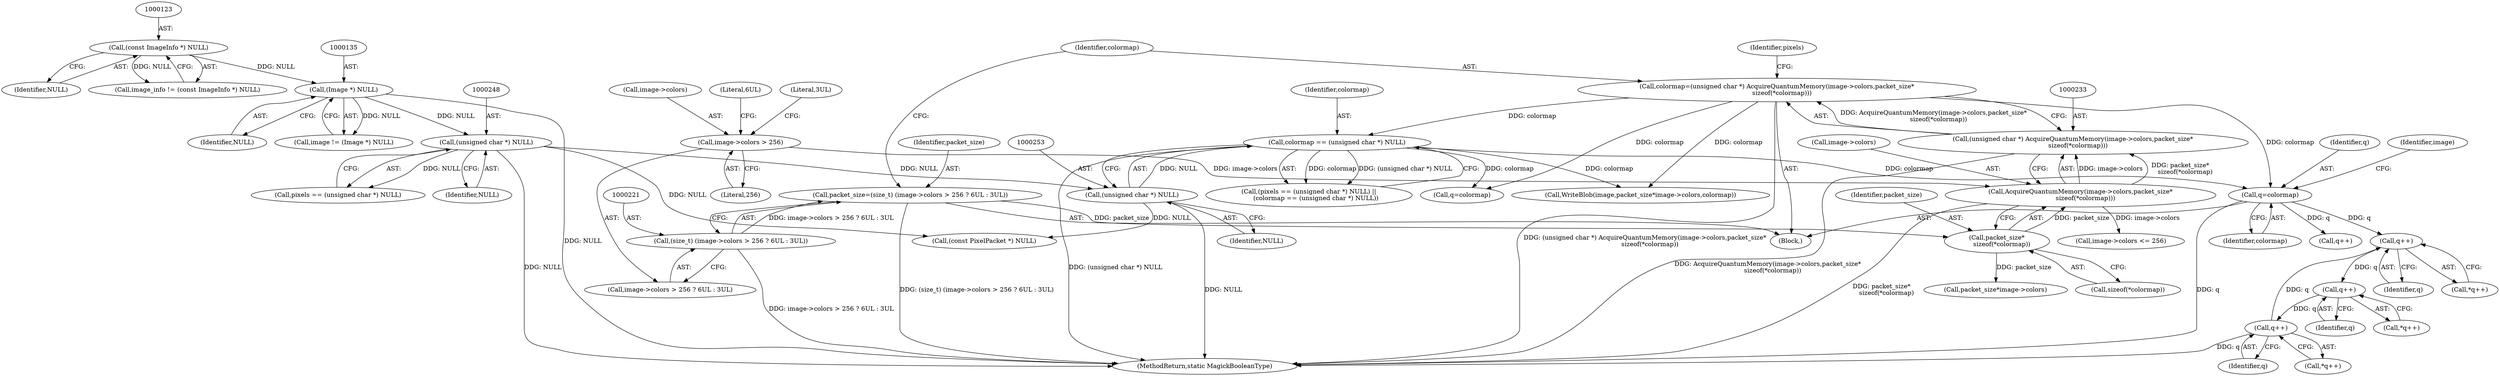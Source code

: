 digraph "0_ImageMagick_6233ef75bb973745ab1092b59aea8fe316f09074@pointer" {
"1000286" [label="(Call,q++)"];
"1000314" [label="(Call,q++)"];
"1000300" [label="(Call,q++)"];
"1000286" [label="(Call,q++)"];
"1000261" [label="(Call,q=colormap)"];
"1000250" [label="(Call,colormap == (unsigned char *) NULL)"];
"1000230" [label="(Call,colormap=(unsigned char *) AcquireQuantumMemory(image->colors,packet_size*\n     sizeof(*colormap)))"];
"1000232" [label="(Call,(unsigned char *) AcquireQuantumMemory(image->colors,packet_size*\n     sizeof(*colormap)))"];
"1000234" [label="(Call,AcquireQuantumMemory(image->colors,packet_size*\n     sizeof(*colormap)))"];
"1000223" [label="(Call,image->colors > 256)"];
"1000238" [label="(Call,packet_size*\n     sizeof(*colormap))"];
"1000218" [label="(Call,packet_size=(size_t) (image->colors > 256 ? 6UL : 3UL))"];
"1000220" [label="(Call,(size_t) (image->colors > 256 ? 6UL : 3UL))"];
"1000252" [label="(Call,(unsigned char *) NULL)"];
"1000247" [label="(Call,(unsigned char *) NULL)"];
"1000134" [label="(Call,(Image *) NULL)"];
"1000122" [label="(Call,(const ImageInfo *) NULL)"];
"1000441" [label="(Call,packet_size*image->colors)"];
"1000232" [label="(Call,(unsigned char *) AcquireQuantumMemory(image->colors,packet_size*\n     sizeof(*colormap)))"];
"1000134" [label="(Call,(Image *) NULL)"];
"1000263" [label="(Identifier,colormap)"];
"1000286" [label="(Call,q++)"];
"1000561" [label="(MethodReturn,static MagickBooleanType)"];
"1000136" [label="(Identifier,NULL)"];
"1000227" [label="(Literal,256)"];
"1000224" [label="(Call,image->colors)"];
"1000228" [label="(Literal,6UL)"];
"1000239" [label="(Identifier,packet_size)"];
"1000484" [label="(Call,(const PixelPacket *) NULL)"];
"1000315" [label="(Identifier,q)"];
"1000219" [label="(Identifier,packet_size)"];
"1000285" [label="(Call,*q++)"];
"1000439" [label="(Call,WriteBlob(image,packet_size*image->colors,colormap))"];
"1000107" [label="(Block,)"];
"1000245" [label="(Call,pixels == (unsigned char *) NULL)"];
"1000229" [label="(Literal,3UL)"];
"1000252" [label="(Call,(unsigned char *) NULL)"];
"1000262" [label="(Identifier,q)"];
"1000240" [label="(Call,sizeof(*colormap))"];
"1000230" [label="(Call,colormap=(unsigned char *) AcquireQuantumMemory(image->colors,packet_size*\n     sizeof(*colormap)))"];
"1000246" [label="(Identifier,pixels)"];
"1000314" [label="(Call,q++)"];
"1000132" [label="(Call,image != (Image *) NULL)"];
"1000120" [label="(Call,image_info != (const ImageInfo *) NULL)"];
"1000261" [label="(Call,q=colormap)"];
"1000234" [label="(Call,AcquireQuantumMemory(image->colors,packet_size*\n     sizeof(*colormap)))"];
"1000235" [label="(Call,image->colors)"];
"1000124" [label="(Identifier,NULL)"];
"1000247" [label="(Call,(unsigned char *) NULL)"];
"1000220" [label="(Call,(size_t) (image->colors > 256 ? 6UL : 3UL))"];
"1000287" [label="(Identifier,q)"];
"1000313" [label="(Call,*q++)"];
"1000231" [label="(Identifier,colormap)"];
"1000343" [label="(Call,q++)"];
"1000301" [label="(Identifier,q)"];
"1000238" [label="(Call,packet_size*\n     sizeof(*colormap))"];
"1000251" [label="(Identifier,colormap)"];
"1000244" [label="(Call,(pixels == (unsigned char *) NULL) ||\n       (colormap == (unsigned char *) NULL))"];
"1000222" [label="(Call,image->colors > 256 ? 6UL : 3UL)"];
"1000218" [label="(Call,packet_size=(size_t) (image->colors > 256 ? 6UL : 3UL))"];
"1000250" [label="(Call,colormap == (unsigned char *) NULL)"];
"1000223" [label="(Call,image->colors > 256)"];
"1000122" [label="(Call,(const ImageInfo *) NULL)"];
"1000249" [label="(Identifier,NULL)"];
"1000267" [label="(Identifier,image)"];
"1000300" [label="(Call,q++)"];
"1000299" [label="(Call,*q++)"];
"1000265" [label="(Call,image->colors <= 256)"];
"1000254" [label="(Identifier,NULL)"];
"1000258" [label="(Call,q=colormap)"];
"1000286" -> "1000285"  [label="AST: "];
"1000286" -> "1000287"  [label="CFG: "];
"1000287" -> "1000286"  [label="AST: "];
"1000285" -> "1000286"  [label="CFG: "];
"1000314" -> "1000286"  [label="DDG: q"];
"1000261" -> "1000286"  [label="DDG: q"];
"1000286" -> "1000300"  [label="DDG: q"];
"1000314" -> "1000313"  [label="AST: "];
"1000314" -> "1000315"  [label="CFG: "];
"1000315" -> "1000314"  [label="AST: "];
"1000313" -> "1000314"  [label="CFG: "];
"1000314" -> "1000561"  [label="DDG: q"];
"1000300" -> "1000314"  [label="DDG: q"];
"1000300" -> "1000299"  [label="AST: "];
"1000300" -> "1000301"  [label="CFG: "];
"1000301" -> "1000300"  [label="AST: "];
"1000299" -> "1000300"  [label="CFG: "];
"1000261" -> "1000107"  [label="AST: "];
"1000261" -> "1000263"  [label="CFG: "];
"1000262" -> "1000261"  [label="AST: "];
"1000263" -> "1000261"  [label="AST: "];
"1000267" -> "1000261"  [label="CFG: "];
"1000261" -> "1000561"  [label="DDG: q"];
"1000250" -> "1000261"  [label="DDG: colormap"];
"1000230" -> "1000261"  [label="DDG: colormap"];
"1000261" -> "1000343"  [label="DDG: q"];
"1000250" -> "1000244"  [label="AST: "];
"1000250" -> "1000252"  [label="CFG: "];
"1000251" -> "1000250"  [label="AST: "];
"1000252" -> "1000250"  [label="AST: "];
"1000244" -> "1000250"  [label="CFG: "];
"1000250" -> "1000561"  [label="DDG: (unsigned char *) NULL"];
"1000250" -> "1000244"  [label="DDG: colormap"];
"1000250" -> "1000244"  [label="DDG: (unsigned char *) NULL"];
"1000230" -> "1000250"  [label="DDG: colormap"];
"1000252" -> "1000250"  [label="DDG: NULL"];
"1000250" -> "1000258"  [label="DDG: colormap"];
"1000250" -> "1000439"  [label="DDG: colormap"];
"1000230" -> "1000107"  [label="AST: "];
"1000230" -> "1000232"  [label="CFG: "];
"1000231" -> "1000230"  [label="AST: "];
"1000232" -> "1000230"  [label="AST: "];
"1000246" -> "1000230"  [label="CFG: "];
"1000230" -> "1000561"  [label="DDG: (unsigned char *) AcquireQuantumMemory(image->colors,packet_size*\n     sizeof(*colormap))"];
"1000232" -> "1000230"  [label="DDG: AcquireQuantumMemory(image->colors,packet_size*\n     sizeof(*colormap))"];
"1000230" -> "1000258"  [label="DDG: colormap"];
"1000230" -> "1000439"  [label="DDG: colormap"];
"1000232" -> "1000234"  [label="CFG: "];
"1000233" -> "1000232"  [label="AST: "];
"1000234" -> "1000232"  [label="AST: "];
"1000232" -> "1000561"  [label="DDG: AcquireQuantumMemory(image->colors,packet_size*\n     sizeof(*colormap))"];
"1000234" -> "1000232"  [label="DDG: image->colors"];
"1000234" -> "1000232"  [label="DDG: packet_size*\n     sizeof(*colormap)"];
"1000234" -> "1000238"  [label="CFG: "];
"1000235" -> "1000234"  [label="AST: "];
"1000238" -> "1000234"  [label="AST: "];
"1000234" -> "1000561"  [label="DDG: packet_size*\n     sizeof(*colormap)"];
"1000223" -> "1000234"  [label="DDG: image->colors"];
"1000238" -> "1000234"  [label="DDG: packet_size"];
"1000234" -> "1000265"  [label="DDG: image->colors"];
"1000223" -> "1000222"  [label="AST: "];
"1000223" -> "1000227"  [label="CFG: "];
"1000224" -> "1000223"  [label="AST: "];
"1000227" -> "1000223"  [label="AST: "];
"1000228" -> "1000223"  [label="CFG: "];
"1000229" -> "1000223"  [label="CFG: "];
"1000238" -> "1000240"  [label="CFG: "];
"1000239" -> "1000238"  [label="AST: "];
"1000240" -> "1000238"  [label="AST: "];
"1000218" -> "1000238"  [label="DDG: packet_size"];
"1000238" -> "1000441"  [label="DDG: packet_size"];
"1000218" -> "1000107"  [label="AST: "];
"1000218" -> "1000220"  [label="CFG: "];
"1000219" -> "1000218"  [label="AST: "];
"1000220" -> "1000218"  [label="AST: "];
"1000231" -> "1000218"  [label="CFG: "];
"1000218" -> "1000561"  [label="DDG: (size_t) (image->colors > 256 ? 6UL : 3UL)"];
"1000220" -> "1000218"  [label="DDG: image->colors > 256 ? 6UL : 3UL"];
"1000220" -> "1000222"  [label="CFG: "];
"1000221" -> "1000220"  [label="AST: "];
"1000222" -> "1000220"  [label="AST: "];
"1000220" -> "1000561"  [label="DDG: image->colors > 256 ? 6UL : 3UL"];
"1000252" -> "1000254"  [label="CFG: "];
"1000253" -> "1000252"  [label="AST: "];
"1000254" -> "1000252"  [label="AST: "];
"1000252" -> "1000561"  [label="DDG: NULL"];
"1000247" -> "1000252"  [label="DDG: NULL"];
"1000252" -> "1000484"  [label="DDG: NULL"];
"1000247" -> "1000245"  [label="AST: "];
"1000247" -> "1000249"  [label="CFG: "];
"1000248" -> "1000247"  [label="AST: "];
"1000249" -> "1000247"  [label="AST: "];
"1000245" -> "1000247"  [label="CFG: "];
"1000247" -> "1000561"  [label="DDG: NULL"];
"1000247" -> "1000245"  [label="DDG: NULL"];
"1000134" -> "1000247"  [label="DDG: NULL"];
"1000247" -> "1000484"  [label="DDG: NULL"];
"1000134" -> "1000132"  [label="AST: "];
"1000134" -> "1000136"  [label="CFG: "];
"1000135" -> "1000134"  [label="AST: "];
"1000136" -> "1000134"  [label="AST: "];
"1000132" -> "1000134"  [label="CFG: "];
"1000134" -> "1000561"  [label="DDG: NULL"];
"1000134" -> "1000132"  [label="DDG: NULL"];
"1000122" -> "1000134"  [label="DDG: NULL"];
"1000122" -> "1000120"  [label="AST: "];
"1000122" -> "1000124"  [label="CFG: "];
"1000123" -> "1000122"  [label="AST: "];
"1000124" -> "1000122"  [label="AST: "];
"1000120" -> "1000122"  [label="CFG: "];
"1000122" -> "1000120"  [label="DDG: NULL"];
}
